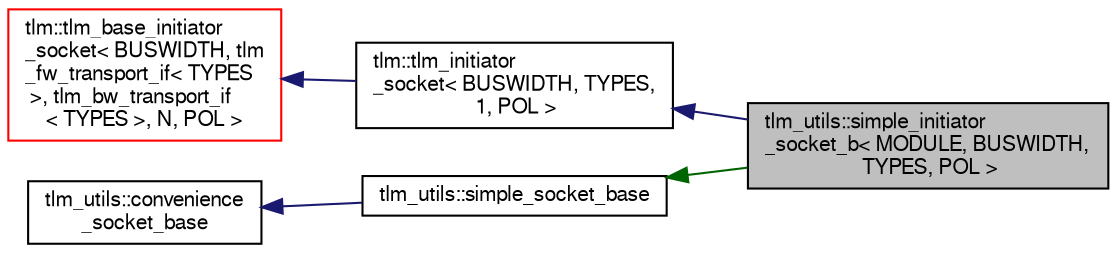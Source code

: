 digraph "tlm_utils::simple_initiator_socket_b&lt; MODULE, BUSWIDTH, TYPES, POL &gt;"
{
  edge [fontname="FreeSans",fontsize="10",labelfontname="FreeSans",labelfontsize="10"];
  node [fontname="FreeSans",fontsize="10",shape=record];
  rankdir="LR";
  Node11 [label="tlm_utils::simple_initiator\l_socket_b\< MODULE, BUSWIDTH,\l TYPES, POL \>",height=0.2,width=0.4,color="black", fillcolor="grey75", style="filled", fontcolor="black"];
  Node12 -> Node11 [dir="back",color="midnightblue",fontsize="10",style="solid",fontname="FreeSans"];
  Node12 [label="tlm::tlm_initiator\l_socket\< BUSWIDTH, TYPES,\l 1, POL \>",height=0.2,width=0.4,color="black", fillcolor="white", style="filled",URL="$a02519.html"];
  Node13 -> Node12 [dir="back",color="midnightblue",fontsize="10",style="solid",fontname="FreeSans"];
  Node13 [label="tlm::tlm_base_initiator\l_socket\< BUSWIDTH, tlm\l_fw_transport_if\< TYPES\l \>, tlm_bw_transport_if\l\< TYPES \>, N, POL \>",height=0.2,width=0.4,color="red", fillcolor="white", style="filled",URL="$a02515.html"];
  Node22 -> Node11 [dir="back",color="darkgreen",fontsize="10",style="solid",fontname="FreeSans"];
  Node22 [label="tlm_utils::simple_socket_base",height=0.2,width=0.4,color="black", fillcolor="white", style="filled",URL="$a02531.html"];
  Node23 -> Node22 [dir="back",color="midnightblue",fontsize="10",style="solid",fontname="FreeSans"];
  Node23 [label="tlm_utils::convenience\l_socket_base",height=0.2,width=0.4,color="black", fillcolor="white", style="filled",URL="$a02527.html"];
}
